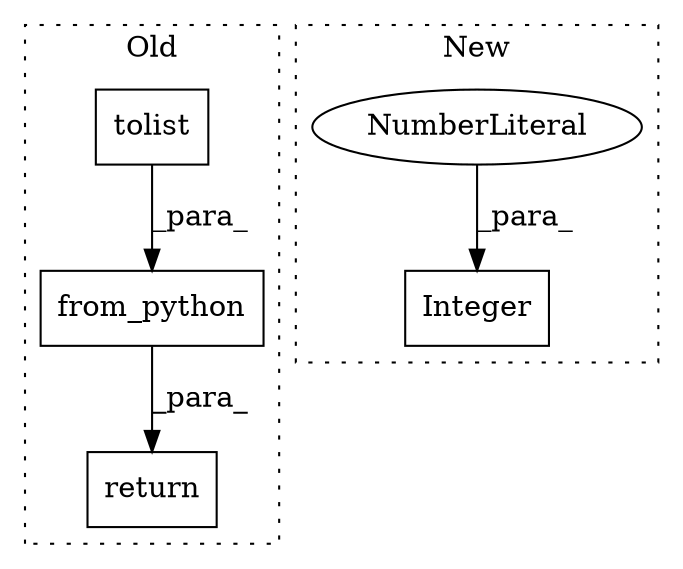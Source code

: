 digraph G {
subgraph cluster0 {
1 [label="tolist" a="32" s="20029" l="8" shape="box"];
4 [label="return" a="41" s="19983" l="7" shape="box"];
5 [label="from_python" a="32" s="19990,20037" l="12,1" shape="box"];
label = "Old";
style="dotted";
}
subgraph cluster1 {
2 [label="Integer" a="32" s="20322,20331" l="8,1" shape="box"];
3 [label="NumberLiteral" a="34" s="20330" l="1" shape="ellipse"];
label = "New";
style="dotted";
}
1 -> 5 [label="_para_"];
3 -> 2 [label="_para_"];
5 -> 4 [label="_para_"];
}